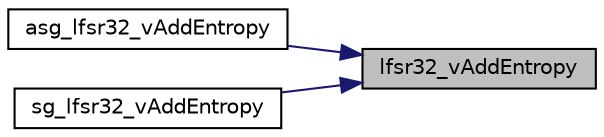 digraph "lfsr32_vAddEntropy"
{
 // INTERACTIVE_SVG=YES
 // LATEX_PDF_SIZE
  bgcolor="transparent";
  edge [fontname="Helvetica",fontsize="10",labelfontname="Helvetica",labelfontsize="10"];
  node [fontname="Helvetica",fontsize="10",shape=record];
  rankdir="RL";
  Node1 [label="lfsr32_vAddEntropy",height=0.2,width=0.4,color="black", fillcolor="grey75", style="filled", fontcolor="black",tooltip="Add entropy to a lfsr32_t structure."];
  Node1 -> Node2 [dir="back",color="midnightblue",fontsize="10",style="solid",fontname="Helvetica"];
  Node2 [label="asg_lfsr32_vAddEntropy",height=0.2,width=0.4,color="black",URL="$asg_8c.html#a139812a22fc04c2bc94908bef88f7bd5",tooltip="Add entropy to a asg_lfsr32_t structure."];
  Node1 -> Node3 [dir="back",color="midnightblue",fontsize="10",style="solid",fontname="Helvetica"];
  Node3 [label="sg_lfsr32_vAddEntropy",height=0.2,width=0.4,color="black",URL="$sg_8c.html#a775a7856b912dcc83029efa09ccefbb3",tooltip="Add entropy to a sg_lfsr32_t structure."];
}
